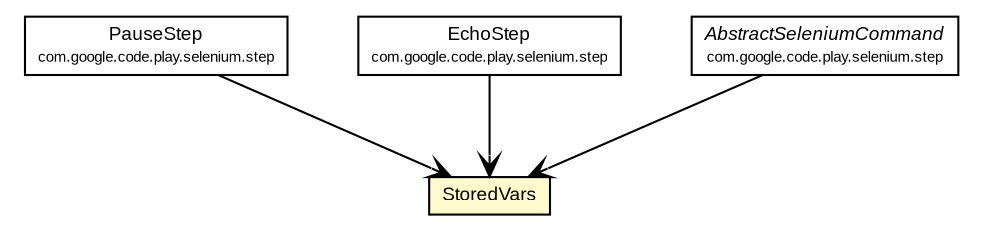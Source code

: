 #!/usr/local/bin/dot
#
# Class diagram 
# Generated by UMLGraph version R5_6-24-gf6e263 (http://www.umlgraph.org/)
#

digraph G {
	edge [fontname="arial",fontsize=10,labelfontname="arial",labelfontsize=10];
	node [fontname="arial",fontsize=10,shape=plaintext];
	nodesep=0.25;
	ranksep=0.5;
	// com.google.code.play.selenium.StoredVars
	c1214 [label=<<table title="com.google.code.play.selenium.StoredVars" border="0" cellborder="1" cellspacing="0" cellpadding="2" port="p" bgcolor="lemonChiffon" href="./StoredVars.html">
		<tr><td><table border="0" cellspacing="0" cellpadding="1">
<tr><td align="center" balign="center"> StoredVars </td></tr>
		</table></td></tr>
		</table>>, URL="./StoredVars.html", fontname="arial", fontcolor="black", fontsize=9.0];
	// com.google.code.play.selenium.step.PauseStep
	c1235 [label=<<table title="com.google.code.play.selenium.step.PauseStep" border="0" cellborder="1" cellspacing="0" cellpadding="2" port="p" href="./step/PauseStep.html">
		<tr><td><table border="0" cellspacing="0" cellpadding="1">
<tr><td align="center" balign="center"> PauseStep </td></tr>
<tr><td align="center" balign="center"><font point-size="7.0"> com.google.code.play.selenium.step </font></td></tr>
		</table></td></tr>
		</table>>, URL="./step/PauseStep.html", fontname="arial", fontcolor="black", fontsize=9.0];
	// com.google.code.play.selenium.step.EchoStep
	c1238 [label=<<table title="com.google.code.play.selenium.step.EchoStep" border="0" cellborder="1" cellspacing="0" cellpadding="2" port="p" href="./step/EchoStep.html">
		<tr><td><table border="0" cellspacing="0" cellpadding="1">
<tr><td align="center" balign="center"> EchoStep </td></tr>
<tr><td align="center" balign="center"><font point-size="7.0"> com.google.code.play.selenium.step </font></td></tr>
		</table></td></tr>
		</table>>, URL="./step/EchoStep.html", fontname="arial", fontcolor="black", fontsize=9.0];
	// com.google.code.play.selenium.step.AbstractSeleniumCommand
	c1252 [label=<<table title="com.google.code.play.selenium.step.AbstractSeleniumCommand" border="0" cellborder="1" cellspacing="0" cellpadding="2" port="p" href="./step/AbstractSeleniumCommand.html">
		<tr><td><table border="0" cellspacing="0" cellpadding="1">
<tr><td align="center" balign="center"><font face="arial italic"> AbstractSeleniumCommand </font></td></tr>
<tr><td align="center" balign="center"><font point-size="7.0"> com.google.code.play.selenium.step </font></td></tr>
		</table></td></tr>
		</table>>, URL="./step/AbstractSeleniumCommand.html", fontname="arial", fontcolor="black", fontsize=9.0];
	// com.google.code.play.selenium.step.PauseStep NAVASSOC com.google.code.play.selenium.StoredVars
	c1235:p -> c1214:p [taillabel="", label="", headlabel="", fontname="arial", fontcolor="black", fontsize=10.0, color="black", arrowhead=open];
	// com.google.code.play.selenium.step.EchoStep NAVASSOC com.google.code.play.selenium.StoredVars
	c1238:p -> c1214:p [taillabel="", label="", headlabel="", fontname="arial", fontcolor="black", fontsize=10.0, color="black", arrowhead=open];
	// com.google.code.play.selenium.step.AbstractSeleniumCommand NAVASSOC com.google.code.play.selenium.StoredVars
	c1252:p -> c1214:p [taillabel="", label="", headlabel="", fontname="arial", fontcolor="black", fontsize=10.0, color="black", arrowhead=open];
}

